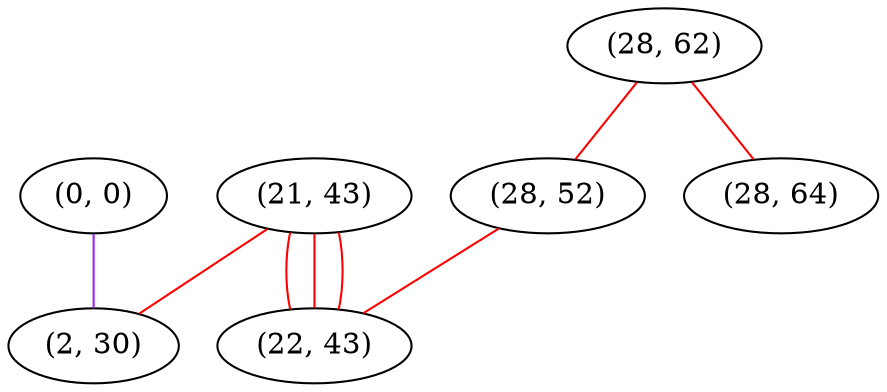 graph "" {
"(0, 0)";
"(28, 62)";
"(21, 43)";
"(2, 30)";
"(28, 52)";
"(28, 64)";
"(22, 43)";
"(0, 0)" -- "(2, 30)"  [color=purple, key=0, weight=4];
"(28, 62)" -- "(28, 52)"  [color=red, key=0, weight=1];
"(28, 62)" -- "(28, 64)"  [color=red, key=0, weight=1];
"(21, 43)" -- "(22, 43)"  [color=red, key=0, weight=1];
"(21, 43)" -- "(22, 43)"  [color=red, key=1, weight=1];
"(21, 43)" -- "(22, 43)"  [color=red, key=2, weight=1];
"(21, 43)" -- "(2, 30)"  [color=red, key=0, weight=1];
"(28, 52)" -- "(22, 43)"  [color=red, key=0, weight=1];
}
